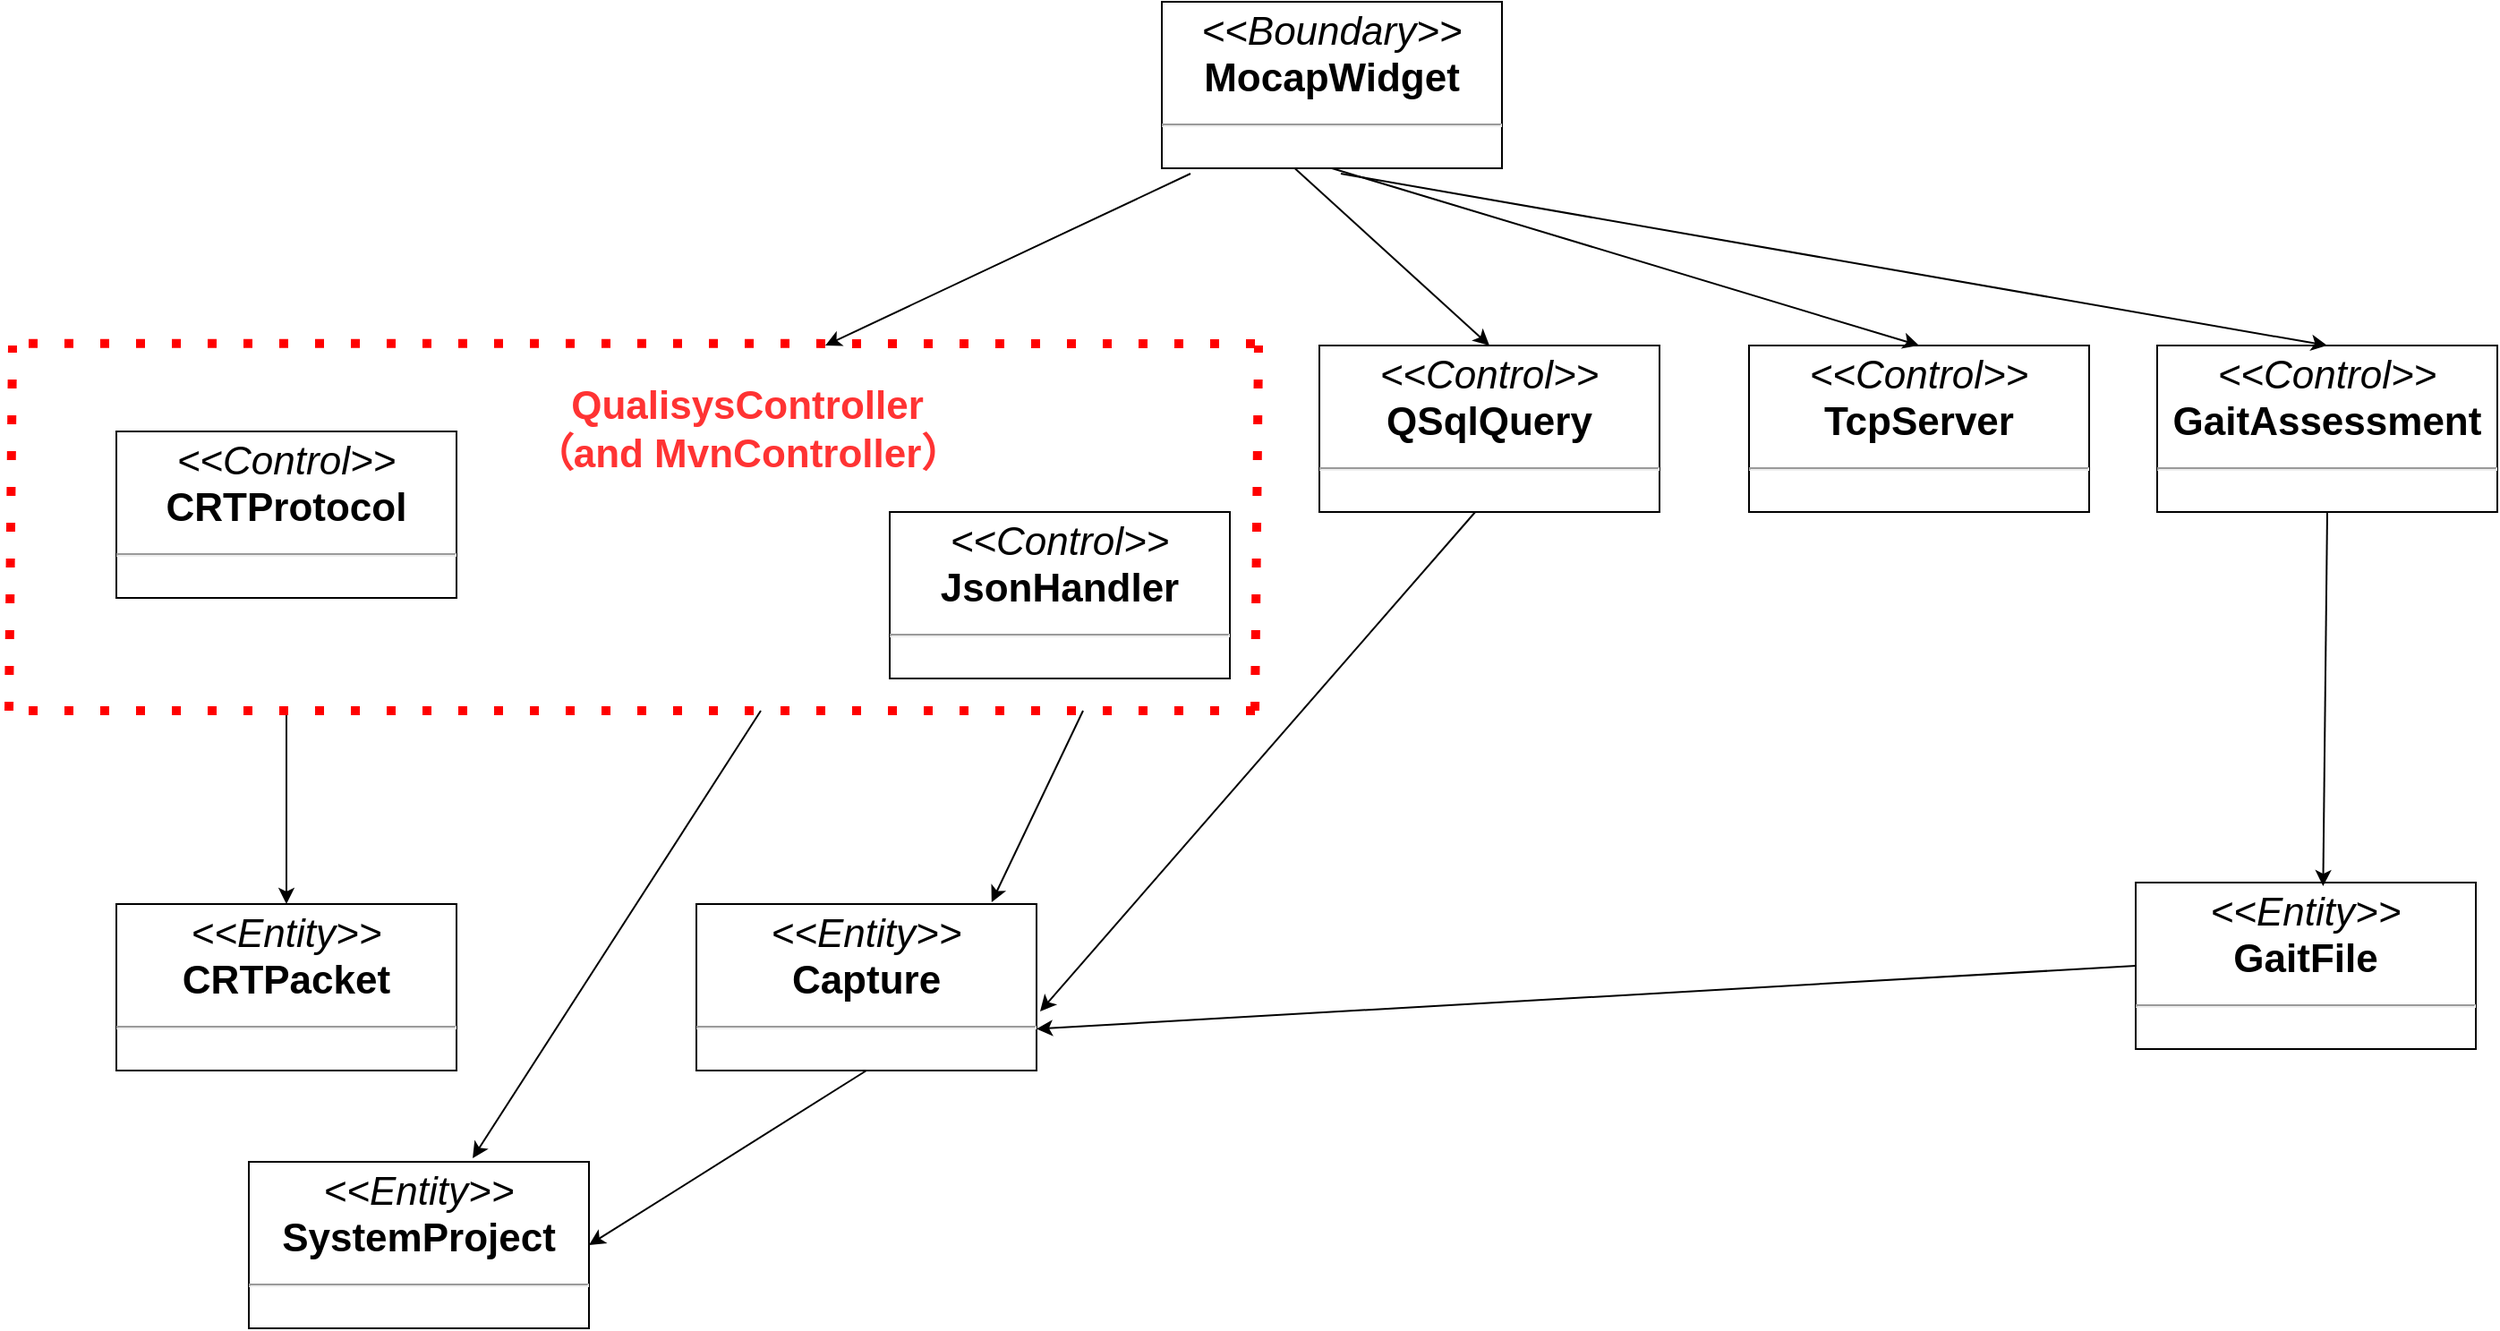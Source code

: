 <mxfile version="18.0.4" type="github">
  <diagram name="Page-1" id="c4acf3e9-155e-7222-9cf6-157b1a14988f">
    <mxGraphModel dx="2523" dy="1038" grid="1" gridSize="12" guides="1" tooltips="1" connect="1" arrows="1" fold="1" page="1" pageScale="1" pageWidth="850" pageHeight="1100" background="none" math="0" shadow="0">
      <root>
        <mxCell id="0" />
        <mxCell id="1" parent="0" />
        <mxCell id="5d2195bd80daf111-18" value="&lt;p style=&quot;margin: 4px 0px 0px; text-align: center; font-size: 22px;&quot;&gt;&lt;i style=&quot;font-size: 22px;&quot;&gt;&amp;lt;&amp;lt;Boundary&amp;gt;&amp;gt;&lt;/i&gt;&lt;br style=&quot;font-size: 22px;&quot;&gt;&lt;b style=&quot;font-size: 22px;&quot;&gt;MocapWidget&lt;/b&gt;&lt;/p&gt;&lt;hr style=&quot;font-size: 22px;&quot;&gt;&lt;p style=&quot;margin: 0px 0px 0px 4px; font-size: 22px;&quot;&gt;&lt;br style=&quot;font-size: 22px;&quot;&gt;&lt;/p&gt;&lt;hr style=&quot;font-size: 22px;&quot;&gt;&lt;p style=&quot;margin: 0px 0px 0px 4px; font-size: 22px;&quot;&gt;&lt;br style=&quot;font-size: 22px;&quot;&gt;&lt;/p&gt;" style="verticalAlign=top;align=left;overflow=fill;fontSize=22;fontFamily=Helvetica;html=1;rounded=0;shadow=0;comic=0;labelBackgroundColor=none;strokeWidth=1" parent="1" vertex="1">
          <mxGeometry x="320" y="132" width="190" height="93" as="geometry" />
        </mxCell>
        <mxCell id="Vf8fJrJ8f5E2zkSzSmOj-4" value="&lt;p style=&quot;margin: 4px 0px 0px; text-align: center; font-size: 22px;&quot;&gt;&lt;i style=&quot;font-size: 22px;&quot;&gt;&amp;lt;&amp;lt;Entity&amp;gt;&amp;gt;&lt;/i&gt;&lt;br style=&quot;font-size: 22px;&quot;&gt;&lt;b style=&quot;font-size: 22px;&quot;&gt;CRTPacket&lt;/b&gt;&lt;br style=&quot;font-size: 22px;&quot;&gt;&lt;/p&gt;&lt;hr style=&quot;font-size: 22px;&quot;&gt;&lt;p style=&quot;margin: 0px 0px 0px 4px; font-size: 22px;&quot;&gt;&lt;br style=&quot;font-size: 22px;&quot;&gt;&lt;/p&gt;&lt;hr style=&quot;font-size: 22px;&quot;&gt;&lt;p style=&quot;margin: 0px 0px 0px 4px; font-size: 22px;&quot;&gt;&lt;br style=&quot;font-size: 22px;&quot;&gt;&lt;/p&gt;" style="verticalAlign=top;align=left;overflow=fill;fontSize=22;fontFamily=Helvetica;html=1;rounded=0;shadow=0;comic=0;labelBackgroundColor=none;strokeWidth=1" vertex="1" parent="1">
          <mxGeometry x="-264" y="636" width="190" height="93" as="geometry" />
        </mxCell>
        <mxCell id="Vf8fJrJ8f5E2zkSzSmOj-6" value="&lt;p style=&quot;margin: 4px 0px 0px; text-align: center; font-size: 22px;&quot;&gt;&lt;i style=&quot;font-size: 22px;&quot;&gt;&amp;lt;&amp;lt;&lt;/i&gt;&lt;i style=&quot;font-size: 22px;&quot;&gt;Control&lt;/i&gt;&lt;i style=&quot;font-size: 22px;&quot;&gt;&amp;gt;&amp;gt;&lt;/i&gt;&lt;br style=&quot;font-size: 22px;&quot;&gt;&lt;b style=&quot;font-size: 22px;&quot;&gt;JsonHandler&lt;/b&gt;&lt;br style=&quot;font-size: 22px;&quot;&gt;&lt;/p&gt;&lt;hr style=&quot;font-size: 22px;&quot;&gt;&lt;p style=&quot;margin: 0px 0px 0px 4px; font-size: 22px;&quot;&gt;&lt;br style=&quot;font-size: 22px;&quot;&gt;&lt;/p&gt;&lt;hr style=&quot;font-size: 22px;&quot;&gt;&lt;p style=&quot;margin: 0px 0px 0px 4px; font-size: 22px;&quot;&gt;&lt;br style=&quot;font-size: 22px;&quot;&gt;&lt;/p&gt;" style="verticalAlign=top;align=left;overflow=fill;fontSize=22;fontFamily=Helvetica;html=1;rounded=0;shadow=0;comic=0;labelBackgroundColor=none;strokeWidth=1" vertex="1" parent="1">
          <mxGeometry x="168" y="417" width="190" height="93" as="geometry" />
        </mxCell>
        <mxCell id="Vf8fJrJ8f5E2zkSzSmOj-8" value="&lt;p style=&quot;margin: 4px 0px 0px; text-align: center; font-size: 22px;&quot;&gt;&lt;i style=&quot;font-size: 22px;&quot;&gt;&amp;lt;&amp;lt;&lt;/i&gt;&lt;i style=&quot;font-size: 22px;&quot;&gt;Control&lt;/i&gt;&lt;i style=&quot;font-size: 22px;&quot;&gt;&amp;gt;&amp;gt;&lt;/i&gt;&lt;br style=&quot;font-size: 22px;&quot;&gt;&lt;b style=&quot;font-size: 22px;&quot;&gt;QSqlQuery&lt;/b&gt;&lt;/p&gt;&lt;hr style=&quot;font-size: 22px;&quot;&gt;&lt;p style=&quot;margin: 0px 0px 0px 4px; font-size: 22px;&quot;&gt;&lt;br style=&quot;font-size: 22px;&quot;&gt;&lt;/p&gt;&lt;hr style=&quot;font-size: 22px;&quot;&gt;&lt;p style=&quot;margin: 0px 0px 0px 4px; font-size: 22px;&quot;&gt;&lt;br style=&quot;font-size: 22px;&quot;&gt;&lt;/p&gt;" style="verticalAlign=top;align=left;overflow=fill;fontSize=22;fontFamily=Helvetica;html=1;rounded=0;shadow=0;comic=0;labelBackgroundColor=none;strokeWidth=1" vertex="1" parent="1">
          <mxGeometry x="408" y="324" width="190" height="93" as="geometry" />
        </mxCell>
        <mxCell id="Vf8fJrJ8f5E2zkSzSmOj-9" value="&lt;p style=&quot;margin: 4px 0px 0px; text-align: center; font-size: 22px;&quot;&gt;&lt;i style=&quot;font-size: 22px;&quot;&gt;&amp;lt;&amp;lt;&lt;/i&gt;&lt;i style=&quot;font-size: 22px;&quot;&gt;Control&lt;/i&gt;&lt;i style=&quot;font-size: 22px;&quot;&gt;&amp;gt;&amp;gt;&lt;/i&gt;&lt;br style=&quot;font-size: 22px;&quot;&gt;&lt;b style=&quot;font-size: 22px;&quot;&gt;GaitAssessment&lt;/b&gt;&lt;/p&gt;&lt;hr style=&quot;font-size: 22px;&quot;&gt;&lt;p style=&quot;margin: 0px 0px 0px 4px; font-size: 22px;&quot;&gt;&lt;br style=&quot;font-size: 22px;&quot;&gt;&lt;/p&gt;&lt;hr style=&quot;font-size: 22px;&quot;&gt;&lt;p style=&quot;margin: 0px 0px 0px 4px; font-size: 22px;&quot;&gt;&lt;br style=&quot;font-size: 22px;&quot;&gt;&lt;/p&gt;" style="verticalAlign=top;align=left;overflow=fill;fontSize=22;fontFamily=Helvetica;html=1;rounded=0;shadow=0;comic=0;labelBackgroundColor=none;strokeWidth=1" vertex="1" parent="1">
          <mxGeometry x="876" y="324" width="190" height="93" as="geometry" />
        </mxCell>
        <mxCell id="Vf8fJrJ8f5E2zkSzSmOj-10" value="&lt;p style=&quot;margin: 4px 0px 0px; text-align: center; font-size: 22px;&quot;&gt;&lt;i style=&quot;font-size: 22px;&quot;&gt;&amp;lt;&amp;lt;&lt;/i&gt;&lt;i style=&quot;font-size: 22px;&quot;&gt;Control&lt;/i&gt;&lt;i style=&quot;font-size: 22px;&quot;&gt;&amp;gt;&amp;gt;&lt;/i&gt;&lt;br style=&quot;font-size: 22px;&quot;&gt;&lt;b style=&quot;font-size: 22px;&quot;&gt;CRTProtocol&lt;/b&gt;&lt;br style=&quot;font-size: 22px;&quot;&gt;&lt;/p&gt;&lt;hr style=&quot;font-size: 22px;&quot;&gt;&lt;p style=&quot;margin: 0px 0px 0px 4px; font-size: 22px;&quot;&gt;&lt;br style=&quot;font-size: 22px;&quot;&gt;&lt;/p&gt;&lt;hr style=&quot;font-size: 22px;&quot;&gt;&lt;p style=&quot;margin: 0px 0px 0px 4px; font-size: 22px;&quot;&gt;&lt;br style=&quot;font-size: 22px;&quot;&gt;&lt;/p&gt;" style="verticalAlign=top;align=left;overflow=fill;fontSize=22;fontFamily=Helvetica;html=1;rounded=0;shadow=0;comic=0;labelBackgroundColor=none;strokeWidth=1" vertex="1" parent="1">
          <mxGeometry x="-264" y="372" width="190" height="93" as="geometry" />
        </mxCell>
        <mxCell id="Vf8fJrJ8f5E2zkSzSmOj-11" value="&lt;p style=&quot;margin: 4px 0px 0px; text-align: center; font-size: 22px;&quot;&gt;&lt;i style=&quot;font-size: 22px;&quot;&gt;&amp;lt;&amp;lt;&lt;/i&gt;&lt;i style=&quot;font-size: 22px;&quot;&gt;Control&lt;/i&gt;&lt;i style=&quot;font-size: 22px;&quot;&gt;&amp;gt;&amp;gt;&lt;/i&gt;&lt;br style=&quot;font-size: 22px;&quot;&gt;&lt;b style=&quot;font-size: 22px;&quot;&gt;TcpServer&lt;/b&gt;&lt;br style=&quot;font-size: 22px;&quot;&gt;&lt;/p&gt;&lt;hr style=&quot;font-size: 22px;&quot;&gt;&lt;p style=&quot;margin: 0px 0px 0px 4px; font-size: 22px;&quot;&gt;&lt;br style=&quot;font-size: 22px;&quot;&gt;&lt;/p&gt;&lt;hr style=&quot;font-size: 22px;&quot;&gt;&lt;p style=&quot;margin: 0px 0px 0px 4px; font-size: 22px;&quot;&gt;&lt;br style=&quot;font-size: 22px;&quot;&gt;&lt;/p&gt;" style="verticalAlign=top;align=left;overflow=fill;fontSize=22;fontFamily=Helvetica;html=1;rounded=0;shadow=0;comic=0;labelBackgroundColor=none;strokeWidth=1" vertex="1" parent="1">
          <mxGeometry x="648" y="324" width="190" height="93" as="geometry" />
        </mxCell>
        <mxCell id="Vf8fJrJ8f5E2zkSzSmOj-13" value="&lt;p style=&quot;margin: 4px 0px 0px; text-align: center; font-size: 22px;&quot;&gt;&lt;i style=&quot;font-size: 22px;&quot;&gt;&amp;lt;&amp;lt;Entity&amp;gt;&amp;gt;&lt;/i&gt;&lt;br style=&quot;font-size: 22px;&quot;&gt;&lt;b style=&quot;font-size: 22px;&quot;&gt;SystemProject&lt;/b&gt;&lt;br style=&quot;font-size: 22px;&quot;&gt;&lt;/p&gt;&lt;hr style=&quot;font-size: 22px;&quot;&gt;&lt;p style=&quot;margin: 0px 0px 0px 4px; font-size: 22px;&quot;&gt;&lt;br style=&quot;font-size: 22px;&quot;&gt;&lt;/p&gt;&lt;hr style=&quot;font-size: 22px;&quot;&gt;&lt;p style=&quot;margin: 0px 0px 0px 4px; font-size: 22px;&quot;&gt;&lt;br style=&quot;font-size: 22px;&quot;&gt;&lt;/p&gt;" style="verticalAlign=top;align=left;overflow=fill;fontSize=22;fontFamily=Helvetica;html=1;rounded=0;shadow=0;comic=0;labelBackgroundColor=none;strokeWidth=1" vertex="1" parent="1">
          <mxGeometry x="-190" y="780" width="190" height="93" as="geometry" />
        </mxCell>
        <mxCell id="Vf8fJrJ8f5E2zkSzSmOj-14" value="&lt;p style=&quot;margin: 4px 0px 0px; text-align: center; font-size: 22px;&quot;&gt;&lt;i style=&quot;font-size: 22px;&quot;&gt;&amp;lt;&amp;lt;Entity&amp;gt;&amp;gt;&lt;/i&gt;&lt;br style=&quot;font-size: 22px;&quot;&gt;&lt;b style=&quot;font-size: 22px;&quot;&gt;Capture&lt;/b&gt;&lt;/p&gt;&lt;hr style=&quot;font-size: 22px;&quot;&gt;&lt;p style=&quot;margin: 0px 0px 0px 4px; font-size: 22px;&quot;&gt;&lt;br style=&quot;font-size: 22px;&quot;&gt;&lt;/p&gt;&lt;hr style=&quot;font-size: 22px;&quot;&gt;&lt;p style=&quot;margin: 0px 0px 0px 4px; font-size: 22px;&quot;&gt;&lt;br style=&quot;font-size: 22px;&quot;&gt;&lt;/p&gt;" style="verticalAlign=top;align=left;overflow=fill;fontSize=22;fontFamily=Helvetica;html=1;rounded=0;shadow=0;comic=0;labelBackgroundColor=none;strokeWidth=1" vertex="1" parent="1">
          <mxGeometry x="60" y="636" width="190" height="93" as="geometry" />
        </mxCell>
        <mxCell id="Vf8fJrJ8f5E2zkSzSmOj-15" value="&lt;p style=&quot;margin: 4px 0px 0px; text-align: center; font-size: 22px;&quot;&gt;&lt;i style=&quot;font-size: 22px;&quot;&gt;&amp;lt;&amp;lt;Entity&amp;gt;&amp;gt;&lt;/i&gt;&lt;br style=&quot;font-size: 22px;&quot;&gt;&lt;b style=&quot;font-size: 22px;&quot;&gt;GaitFile&lt;/b&gt;&lt;/p&gt;&lt;hr style=&quot;font-size: 22px;&quot;&gt;&lt;p style=&quot;margin: 0px 0px 0px 4px; font-size: 22px;&quot;&gt;&lt;br style=&quot;font-size: 22px;&quot;&gt;&lt;/p&gt;&lt;hr style=&quot;font-size: 22px;&quot;&gt;&lt;p style=&quot;margin: 0px 0px 0px 4px; font-size: 22px;&quot;&gt;&lt;br style=&quot;font-size: 22px;&quot;&gt;&lt;/p&gt;" style="verticalAlign=top;align=left;overflow=fill;fontSize=22;fontFamily=Helvetica;html=1;rounded=0;shadow=0;comic=0;labelBackgroundColor=none;strokeWidth=1" vertex="1" parent="1">
          <mxGeometry x="864" y="624" width="190" height="93" as="geometry" />
        </mxCell>
        <mxCell id="Vf8fJrJ8f5E2zkSzSmOj-18" value="" style="endArrow=classic;html=1;rounded=0;fontSize=22;" edge="1" parent="1">
          <mxGeometry width="50" height="50" relative="1" as="geometry">
            <mxPoint x="336" y="228" as="sourcePoint" />
            <mxPoint x="132" y="324" as="targetPoint" />
          </mxGeometry>
        </mxCell>
        <mxCell id="Vf8fJrJ8f5E2zkSzSmOj-22" value="" style="endArrow=classic;html=1;rounded=0;fontSize=22;entryX=0.5;entryY=0;entryDx=0;entryDy=0;" edge="1" parent="1" target="Vf8fJrJ8f5E2zkSzSmOj-4">
          <mxGeometry width="50" height="50" relative="1" as="geometry">
            <mxPoint x="-169" y="528" as="sourcePoint" />
            <mxPoint x="14" y="432" as="targetPoint" />
          </mxGeometry>
        </mxCell>
        <mxCell id="Vf8fJrJ8f5E2zkSzSmOj-23" value="" style="endArrow=classic;html=1;rounded=0;fontSize=22;entryX=0.658;entryY=-0.022;entryDx=0;entryDy=0;entryPerimeter=0;" edge="1" parent="1" target="Vf8fJrJ8f5E2zkSzSmOj-13">
          <mxGeometry width="50" height="50" relative="1" as="geometry">
            <mxPoint x="96" y="528" as="sourcePoint" />
            <mxPoint x="-157" y="564" as="targetPoint" />
          </mxGeometry>
        </mxCell>
        <mxCell id="Vf8fJrJ8f5E2zkSzSmOj-25" value="" style="endArrow=classic;html=1;rounded=0;fontSize=22;entryX=0.868;entryY=-0.011;entryDx=0;entryDy=0;entryPerimeter=0;" edge="1" parent="1" target="Vf8fJrJ8f5E2zkSzSmOj-14">
          <mxGeometry width="50" height="50" relative="1" as="geometry">
            <mxPoint x="276" y="528" as="sourcePoint" />
            <mxPoint x="24.0" y="716.934" as="targetPoint" />
          </mxGeometry>
        </mxCell>
        <mxCell id="Vf8fJrJ8f5E2zkSzSmOj-27" value="" style="endArrow=classic;html=1;rounded=0;fontSize=22;exitX=0.5;exitY=1;exitDx=0;exitDy=0;entryX=1;entryY=0.5;entryDx=0;entryDy=0;" edge="1" parent="1" source="Vf8fJrJ8f5E2zkSzSmOj-14" target="Vf8fJrJ8f5E2zkSzSmOj-13">
          <mxGeometry width="50" height="50" relative="1" as="geometry">
            <mxPoint x="-12" y="842" as="sourcePoint" />
            <mxPoint x="38" y="792" as="targetPoint" />
          </mxGeometry>
        </mxCell>
        <mxCell id="Vf8fJrJ8f5E2zkSzSmOj-32" value="" style="endArrow=classic;html=1;rounded=0;fontSize=22;exitX=0.5;exitY=1;exitDx=0;exitDy=0;entryX=0.5;entryY=0;entryDx=0;entryDy=0;" edge="1" parent="1" source="5d2195bd80daf111-18" target="Vf8fJrJ8f5E2zkSzSmOj-11">
          <mxGeometry width="50" height="50" relative="1" as="geometry">
            <mxPoint x="464.0" y="252" as="sourcePoint" />
            <mxPoint x="228" y="351" as="targetPoint" />
          </mxGeometry>
        </mxCell>
        <mxCell id="Vf8fJrJ8f5E2zkSzSmOj-33" value="" style="endArrow=classic;html=1;rounded=0;fontSize=22;entryX=0.5;entryY=0;entryDx=0;entryDy=0;" edge="1" parent="1" target="Vf8fJrJ8f5E2zkSzSmOj-9">
          <mxGeometry width="50" height="50" relative="1" as="geometry">
            <mxPoint x="420" y="228" as="sourcePoint" />
            <mxPoint x="695" y="336" as="targetPoint" />
          </mxGeometry>
        </mxCell>
        <mxCell id="Vf8fJrJ8f5E2zkSzSmOj-34" value="" style="endArrow=classic;html=1;rounded=0;fontSize=22;exitX=0.5;exitY=1;exitDx=0;exitDy=0;entryX=0.551;entryY=0.022;entryDx=0;entryDy=0;entryPerimeter=0;" edge="1" parent="1" source="Vf8fJrJ8f5E2zkSzSmOj-9" target="Vf8fJrJ8f5E2zkSzSmOj-15">
          <mxGeometry width="50" height="50" relative="1" as="geometry">
            <mxPoint x="888" y="578" as="sourcePoint" />
            <mxPoint x="938" y="528" as="targetPoint" />
          </mxGeometry>
        </mxCell>
        <mxCell id="Vf8fJrJ8f5E2zkSzSmOj-42" value="" style="endArrow=none;dashed=1;html=1;dashPattern=1 3;strokeWidth=5;rounded=0;fontSize=22;fontColor=#FF3333;labelBorderColor=#FF0000;strokeColor=#FF0000;" edge="1" parent="1">
          <mxGeometry width="50" height="50" relative="1" as="geometry">
            <mxPoint x="-324" y="528" as="sourcePoint" />
            <mxPoint x="-322" y="324" as="targetPoint" />
          </mxGeometry>
        </mxCell>
        <mxCell id="Vf8fJrJ8f5E2zkSzSmOj-43" value="" style="endArrow=none;dashed=1;html=1;dashPattern=1 3;strokeWidth=5;rounded=0;fontSize=22;fontColor=#FF3333;labelBorderColor=#FF0000;strokeColor=#FF0000;" edge="1" parent="1">
          <mxGeometry width="50" height="50" relative="1" as="geometry">
            <mxPoint x="372" y="323" as="sourcePoint" />
            <mxPoint x="-324" y="322.82" as="targetPoint" />
          </mxGeometry>
        </mxCell>
        <mxCell id="Vf8fJrJ8f5E2zkSzSmOj-44" value="" style="endArrow=none;dashed=1;html=1;dashPattern=1 3;strokeWidth=5;rounded=0;fontSize=22;fontColor=#FF3333;labelBorderColor=#FF0000;strokeColor=#FF0000;" edge="1" parent="1">
          <mxGeometry width="50" height="50" relative="1" as="geometry">
            <mxPoint x="372" y="528" as="sourcePoint" />
            <mxPoint x="374" y="324" as="targetPoint" />
          </mxGeometry>
        </mxCell>
        <mxCell id="Vf8fJrJ8f5E2zkSzSmOj-45" value="" style="endArrow=none;dashed=1;html=1;dashPattern=1 3;strokeWidth=5;rounded=0;fontSize=22;fontColor=#FF3333;labelBorderColor=#FF0000;strokeColor=#FF0000;" edge="1" parent="1">
          <mxGeometry width="50" height="50" relative="1" as="geometry">
            <mxPoint x="372" y="528" as="sourcePoint" />
            <mxPoint x="-326" y="528" as="targetPoint" />
          </mxGeometry>
        </mxCell>
        <mxCell id="Vf8fJrJ8f5E2zkSzSmOj-46" value="QualisysController&lt;br&gt;（and MvnController）" style="text;html=1;align=center;verticalAlign=middle;resizable=0;points=[];autosize=1;strokeColor=none;fillColor=none;fontSize=22;fontColor=#FF3333;fontStyle=1" vertex="1" parent="1">
          <mxGeometry x="-38" y="340.5" width="252" height="60" as="geometry" />
        </mxCell>
        <mxCell id="Vf8fJrJ8f5E2zkSzSmOj-47" value="" style="endArrow=classic;html=1;rounded=0;fontSize=22;" edge="1" parent="1">
          <mxGeometry width="50" height="50" relative="1" as="geometry">
            <mxPoint x="495.08" y="417" as="sourcePoint" />
            <mxPoint x="252" y="696" as="targetPoint" />
          </mxGeometry>
        </mxCell>
        <mxCell id="Vf8fJrJ8f5E2zkSzSmOj-48" value="" style="endArrow=classic;html=1;rounded=0;fontSize=22;entryX=0.5;entryY=0;entryDx=0;entryDy=0;" edge="1" parent="1" target="Vf8fJrJ8f5E2zkSzSmOj-8">
          <mxGeometry width="50" height="50" relative="1" as="geometry">
            <mxPoint x="394.25" y="225" as="sourcePoint" />
            <mxPoint x="359.998" y="333.0" as="targetPoint" />
          </mxGeometry>
        </mxCell>
        <mxCell id="Vf8fJrJ8f5E2zkSzSmOj-49" value="" style="endArrow=classic;html=1;rounded=0;fontSize=22;exitX=0;exitY=0.5;exitDx=0;exitDy=0;entryX=1;entryY=0.75;entryDx=0;entryDy=0;" edge="1" parent="1" source="Vf8fJrJ8f5E2zkSzSmOj-15" target="Vf8fJrJ8f5E2zkSzSmOj-14">
          <mxGeometry width="50" height="50" relative="1" as="geometry">
            <mxPoint x="72.0" y="838.5" as="sourcePoint" />
            <mxPoint x="252" y="840" as="targetPoint" />
          </mxGeometry>
        </mxCell>
      </root>
    </mxGraphModel>
  </diagram>
</mxfile>
